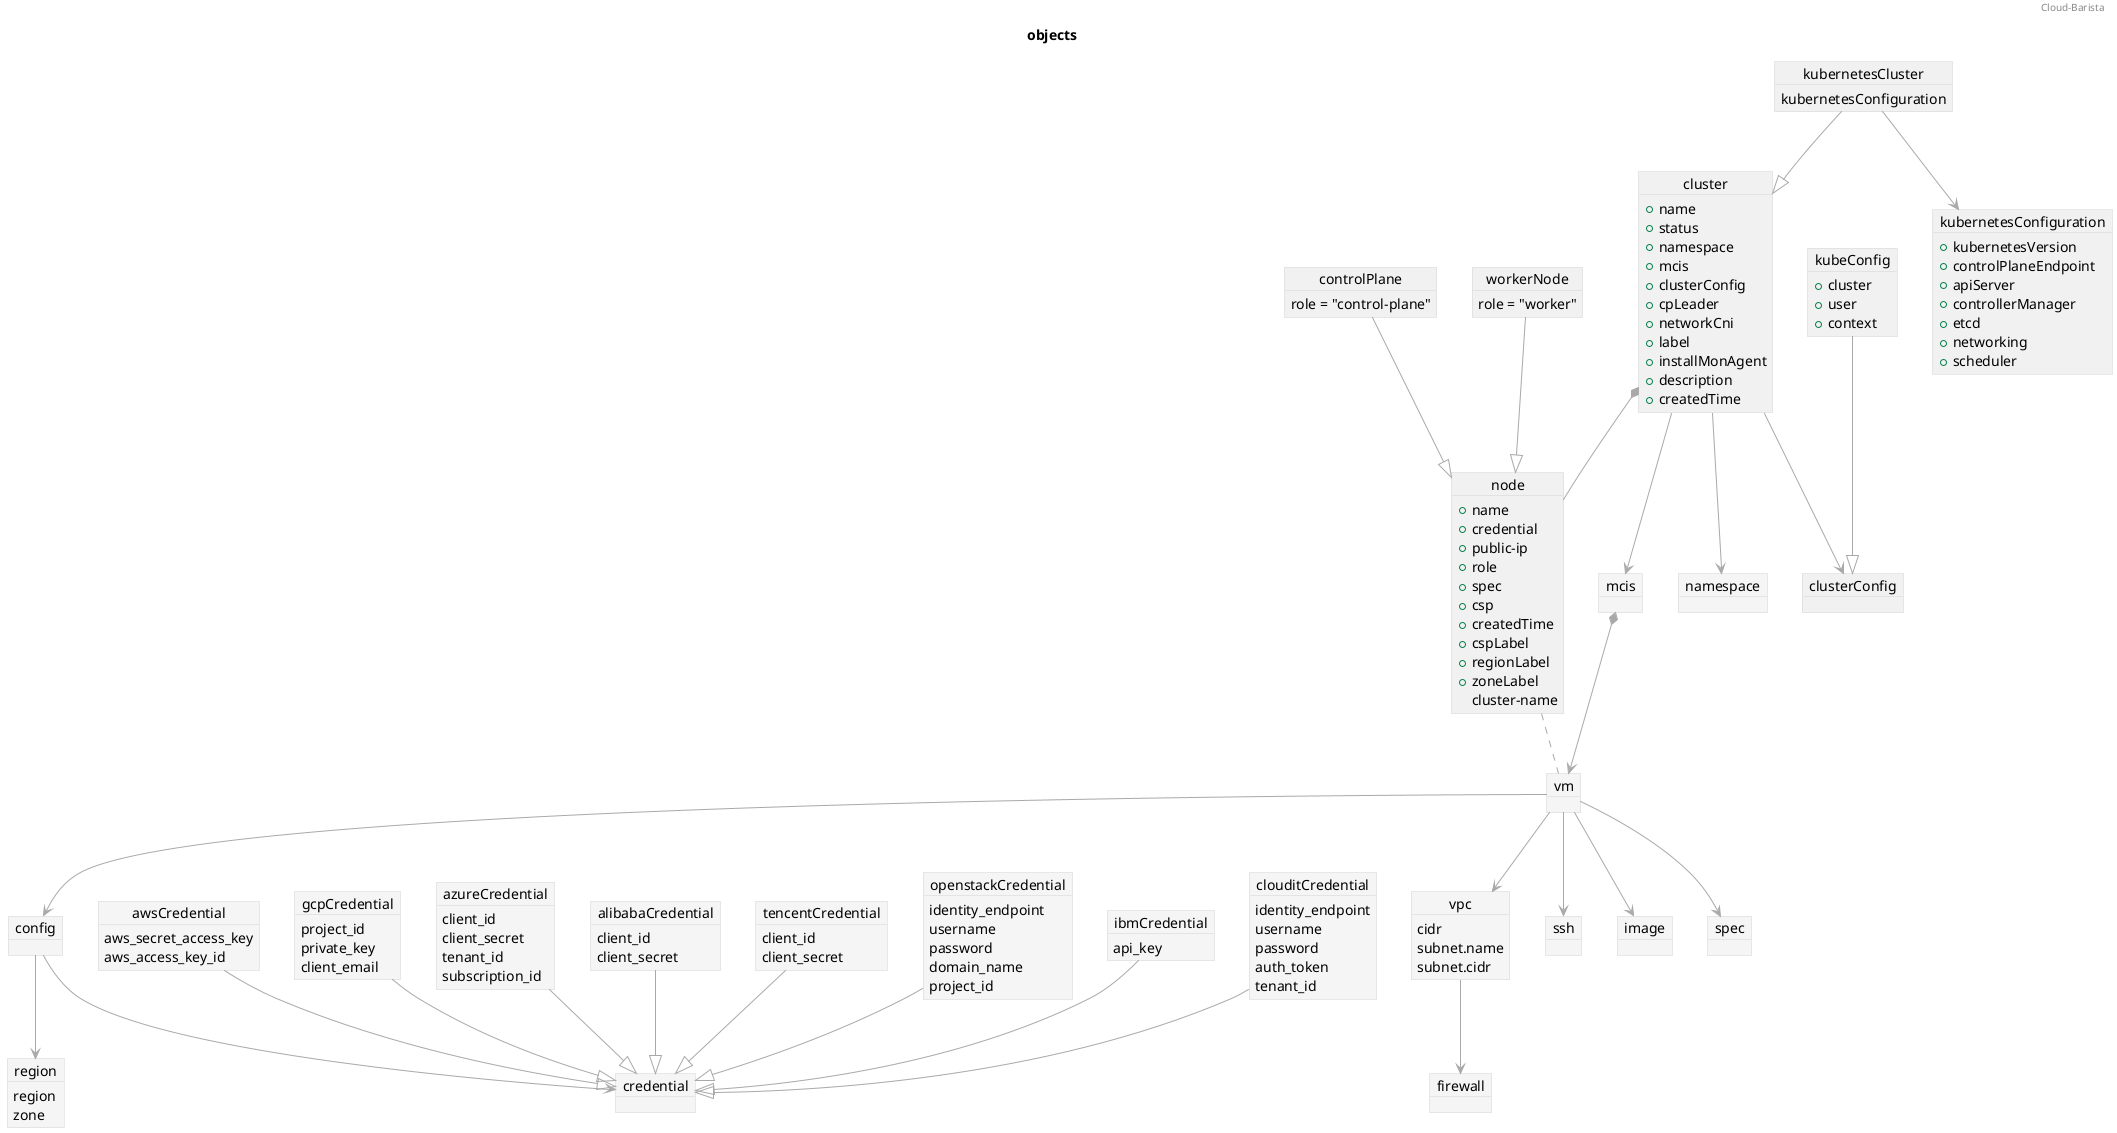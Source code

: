 @startuml

header Cloud-Barista
title objects
skinparam object {
	' backgroundColor	GreenYellow
	ArrowColor		DarkGray
	BorderColor		LightGray
}

' # spider ----------------
object region #WhiteSmoke {
	region
	zone
}
object credential #WhiteSmoke {
}
object awsCredential #WhiteSmoke {
	aws_secret_access_key
	aws_access_key_id
}
object gcpCredential #WhiteSmoke {
	project_id
	private_key
	client_email
}
object azureCredential #WhiteSmoke {
	client_id
	client_secret
	tenant_id	
	subscription_id
}
object alibabaCredential #WhiteSmoke {
	client_id
	client_secret
}
object tencentCredential #WhiteSmoke {
	client_id
	client_secret
}
object openstackCredential #WhiteSmoke {
	identity_endpoint
	username
	password
	domain_name
	project_id
}
object ibmCredential #WhiteSmoke {
	api_key
}
object clouditCredential #WhiteSmoke {
	identity_endpoint
	username
	password
	auth_token
	tenant_id
}

object config #WhiteSmoke {
}
object vm #WhiteSmoke {
}
' }
awsCredential	--|>	credential
gcpCredential	--|>	credential
azureCredential	--|>	credential
alibabaCredential	--|>	credential
tencentCredential	--|>	credential
openstackCredential	--|>	credential
ibmCredential   --|>	credential
clouditCredential --|>	credential
config			-->		credential
config			-->		region

' # tumblebug ----------------
object namespace #WhiteSmoke {
}
object vpc #WhiteSmoke {
	cidr
	subnet.name
	subnet.cidr
}
object firewall #WhiteSmoke {
}
object ssh #WhiteSmoke {
}
object image #WhiteSmoke {
}
object spec #WhiteSmoke {
}
object mcis #WhiteSmoke {
}

vpc		-->		firewall
vm		-->		vpc
vm		-->		config
vm		-->		ssh
vm		-->		image
vm		-->		spec
mcis	*-->	vm


' # mcks ----------------
object cluster {
	+name
	+status
	+namespace
	+mcis
	+clusterConfig
	+cpLeader
	+networkCni
	+label
	+installMonAgent
	+description
	+createdTime
}
object kubernetesCluster {
	kubernetesConfiguration
}

object kubernetesConfiguration {
	+kubernetesVersion
	+controlPlaneEndpoint
	+apiServer
	+controllerManager
	+etcd
	+networking
	+scheduler
}
object node  {
	+name
	+credential
	+public-ip
	+role
	+spec
	+csp
	+createdTime
	+cspLabel
	+regionLabel
	+zoneLabel
	cluster-name
}
object controlPlane  {
	role = "control-plane"
}
object workerNode  {
	role = "worker"
}

controlPlane	--|>	node
workerNode		--|>	node


object clusterConfig  {
}

object kubeConfig  {
	+cluster
	+user
	+context
}

cluster		-->	 	namespace
cluster		*--		node
cluster		-->		mcis
cluster		-->		clusterConfig

kubernetesCluster	--|>	cluster
kubernetesCluster	-->		kubernetesConfiguration
node				..		vm

kubeConfig		--|>	clusterConfig


'' # mcks controller ----------------
'object clusterDeployment #GreenYellow {
'	+namespace
'	+mcis
'	+controlPlaneCount
'	+wokrerCount
'}
'object nodeSet #GreenYellow {
'	+replicas
'}


'clusterDeployment	-->		cluster
'clusterDeployment	..>		mcis
'nodeSet				*-->	node
'nodeSet				..		clusterDeployment

@enduml